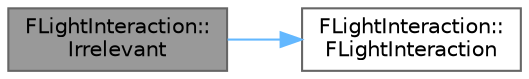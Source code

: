 digraph "FLightInteraction::Irrelevant"
{
 // INTERACTIVE_SVG=YES
 // LATEX_PDF_SIZE
  bgcolor="transparent";
  edge [fontname=Helvetica,fontsize=10,labelfontname=Helvetica,labelfontsize=10];
  node [fontname=Helvetica,fontsize=10,shape=box,height=0.2,width=0.4];
  rankdir="LR";
  Node1 [id="Node000001",label="FLightInteraction::\lIrrelevant",height=0.2,width=0.4,color="gray40", fillcolor="grey60", style="filled", fontcolor="black",tooltip=" "];
  Node1 -> Node2 [id="edge1_Node000001_Node000002",color="steelblue1",style="solid",tooltip=" "];
  Node2 [id="Node000002",label="FLightInteraction::\lFLightInteraction",height=0.2,width=0.4,color="grey40", fillcolor="white", style="filled",URL="$df/d21/classFLightInteraction.html#a73520dec93930edd05b1004b0dfe751a",tooltip="Minimal initialization constructor."];
}
